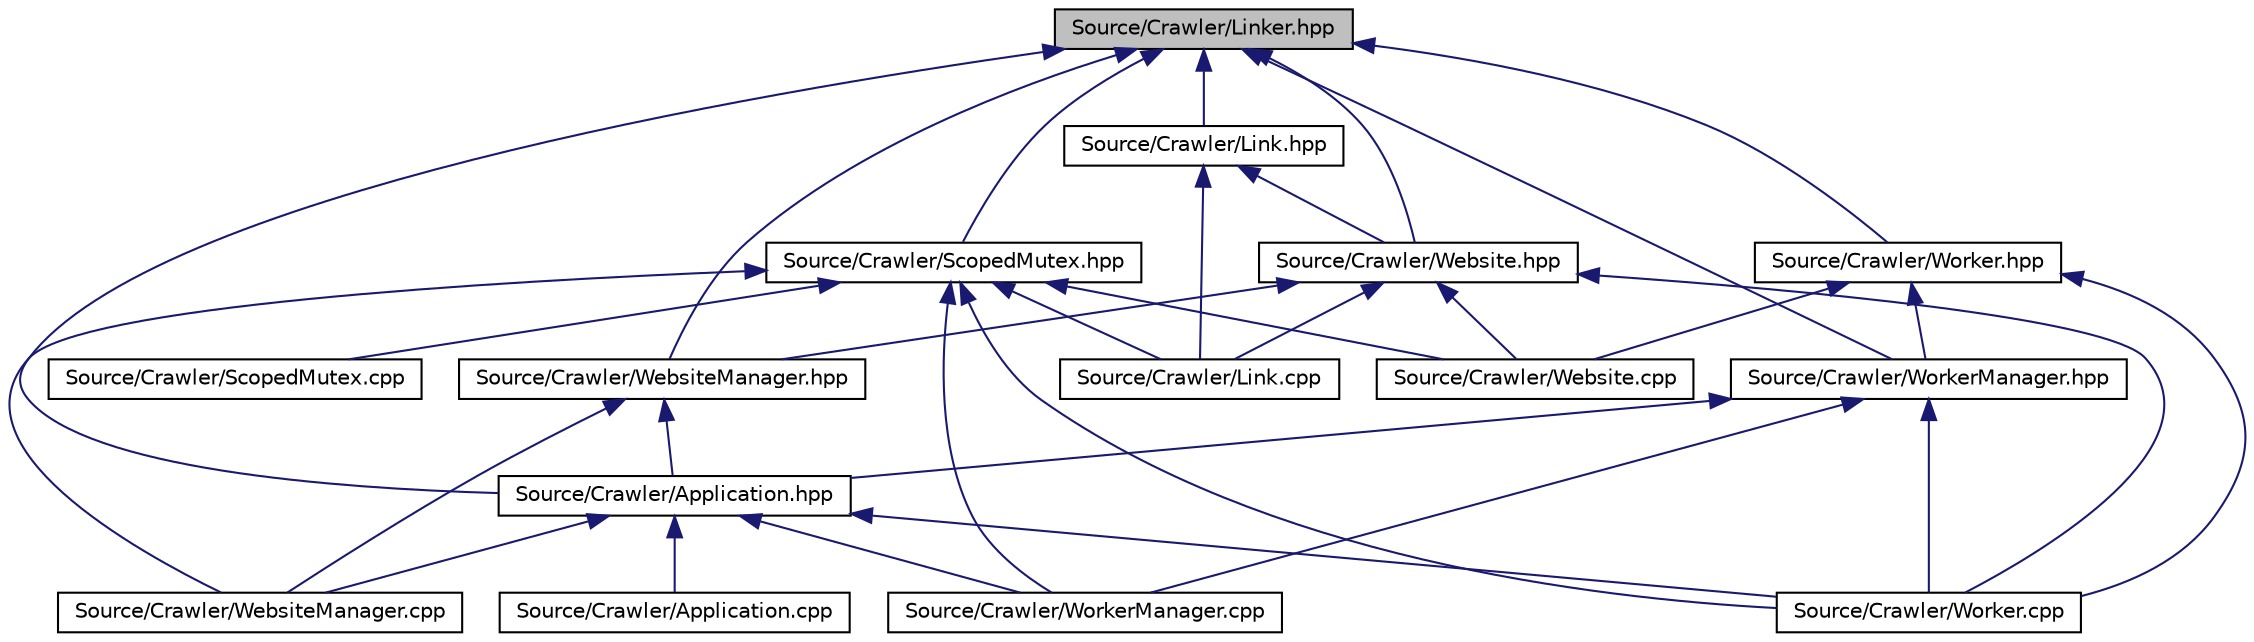 digraph "Source/Crawler/Linker.hpp"
{
  edge [fontname="Helvetica",fontsize="10",labelfontname="Helvetica",labelfontsize="10"];
  node [fontname="Helvetica",fontsize="10",shape=record];
  Node1 [label="Source/Crawler/Linker.hpp",height=0.2,width=0.4,color="black", fillcolor="grey75", style="filled", fontcolor="black"];
  Node1 -> Node2 [dir="back",color="midnightblue",fontsize="10",style="solid"];
  Node2 [label="Source/Crawler/Application.hpp",height=0.2,width=0.4,color="black", fillcolor="white", style="filled",URL="$_application_8hpp.html"];
  Node2 -> Node3 [dir="back",color="midnightblue",fontsize="10",style="solid"];
  Node3 [label="Source/Crawler/Application.cpp",height=0.2,width=0.4,color="black", fillcolor="white", style="filled",URL="$_application_8cpp.html"];
  Node2 -> Node4 [dir="back",color="midnightblue",fontsize="10",style="solid"];
  Node4 [label="Source/Crawler/WebsiteManager.cpp",height=0.2,width=0.4,color="black", fillcolor="white", style="filled",URL="$_website_manager_8cpp.html"];
  Node2 -> Node5 [dir="back",color="midnightblue",fontsize="10",style="solid"];
  Node5 [label="Source/Crawler/Worker.cpp",height=0.2,width=0.4,color="black", fillcolor="white", style="filled",URL="$_worker_8cpp.html"];
  Node2 -> Node6 [dir="back",color="midnightblue",fontsize="10",style="solid"];
  Node6 [label="Source/Crawler/WorkerManager.cpp",height=0.2,width=0.4,color="black", fillcolor="white", style="filled",URL="$_worker_manager_8cpp.html"];
  Node1 -> Node7 [dir="back",color="midnightblue",fontsize="10",style="solid"];
  Node7 [label="Source/Crawler/Link.hpp",height=0.2,width=0.4,color="black", fillcolor="white", style="filled",URL="$_link_8hpp.html"];
  Node7 -> Node8 [dir="back",color="midnightblue",fontsize="10",style="solid"];
  Node8 [label="Source/Crawler/Link.cpp",height=0.2,width=0.4,color="black", fillcolor="white", style="filled",URL="$_link_8cpp.html"];
  Node7 -> Node9 [dir="back",color="midnightblue",fontsize="10",style="solid"];
  Node9 [label="Source/Crawler/Website.hpp",height=0.2,width=0.4,color="black", fillcolor="white", style="filled",URL="$_website_8hpp.html"];
  Node9 -> Node8 [dir="back",color="midnightblue",fontsize="10",style="solid"];
  Node9 -> Node10 [dir="back",color="midnightblue",fontsize="10",style="solid"];
  Node10 [label="Source/Crawler/Website.cpp",height=0.2,width=0.4,color="black", fillcolor="white", style="filled",URL="$_website_8cpp.html"];
  Node9 -> Node11 [dir="back",color="midnightblue",fontsize="10",style="solid"];
  Node11 [label="Source/Crawler/WebsiteManager.hpp",height=0.2,width=0.4,color="black", fillcolor="white", style="filled",URL="$_website_manager_8hpp.html"];
  Node11 -> Node2 [dir="back",color="midnightblue",fontsize="10",style="solid"];
  Node11 -> Node4 [dir="back",color="midnightblue",fontsize="10",style="solid"];
  Node9 -> Node5 [dir="back",color="midnightblue",fontsize="10",style="solid"];
  Node1 -> Node12 [dir="back",color="midnightblue",fontsize="10",style="solid"];
  Node12 [label="Source/Crawler/ScopedMutex.hpp",height=0.2,width=0.4,color="black", fillcolor="white", style="filled",URL="$_scoped_mutex_8hpp.html"];
  Node12 -> Node8 [dir="back",color="midnightblue",fontsize="10",style="solid"];
  Node12 -> Node13 [dir="back",color="midnightblue",fontsize="10",style="solid"];
  Node13 [label="Source/Crawler/ScopedMutex.cpp",height=0.2,width=0.4,color="black", fillcolor="white", style="filled",URL="$_scoped_mutex_8cpp.html"];
  Node12 -> Node10 [dir="back",color="midnightblue",fontsize="10",style="solid"];
  Node12 -> Node4 [dir="back",color="midnightblue",fontsize="10",style="solid"];
  Node12 -> Node5 [dir="back",color="midnightblue",fontsize="10",style="solid"];
  Node12 -> Node6 [dir="back",color="midnightblue",fontsize="10",style="solid"];
  Node1 -> Node9 [dir="back",color="midnightblue",fontsize="10",style="solid"];
  Node1 -> Node11 [dir="back",color="midnightblue",fontsize="10",style="solid"];
  Node1 -> Node14 [dir="back",color="midnightblue",fontsize="10",style="solid"];
  Node14 [label="Source/Crawler/Worker.hpp",height=0.2,width=0.4,color="black", fillcolor="white", style="filled",URL="$_worker_8hpp.html"];
  Node14 -> Node10 [dir="back",color="midnightblue",fontsize="10",style="solid"];
  Node14 -> Node5 [dir="back",color="midnightblue",fontsize="10",style="solid"];
  Node14 -> Node15 [dir="back",color="midnightblue",fontsize="10",style="solid"];
  Node15 [label="Source/Crawler/WorkerManager.hpp",height=0.2,width=0.4,color="black", fillcolor="white", style="filled",URL="$_worker_manager_8hpp.html"];
  Node15 -> Node2 [dir="back",color="midnightblue",fontsize="10",style="solid"];
  Node15 -> Node5 [dir="back",color="midnightblue",fontsize="10",style="solid"];
  Node15 -> Node6 [dir="back",color="midnightblue",fontsize="10",style="solid"];
  Node1 -> Node15 [dir="back",color="midnightblue",fontsize="10",style="solid"];
}
